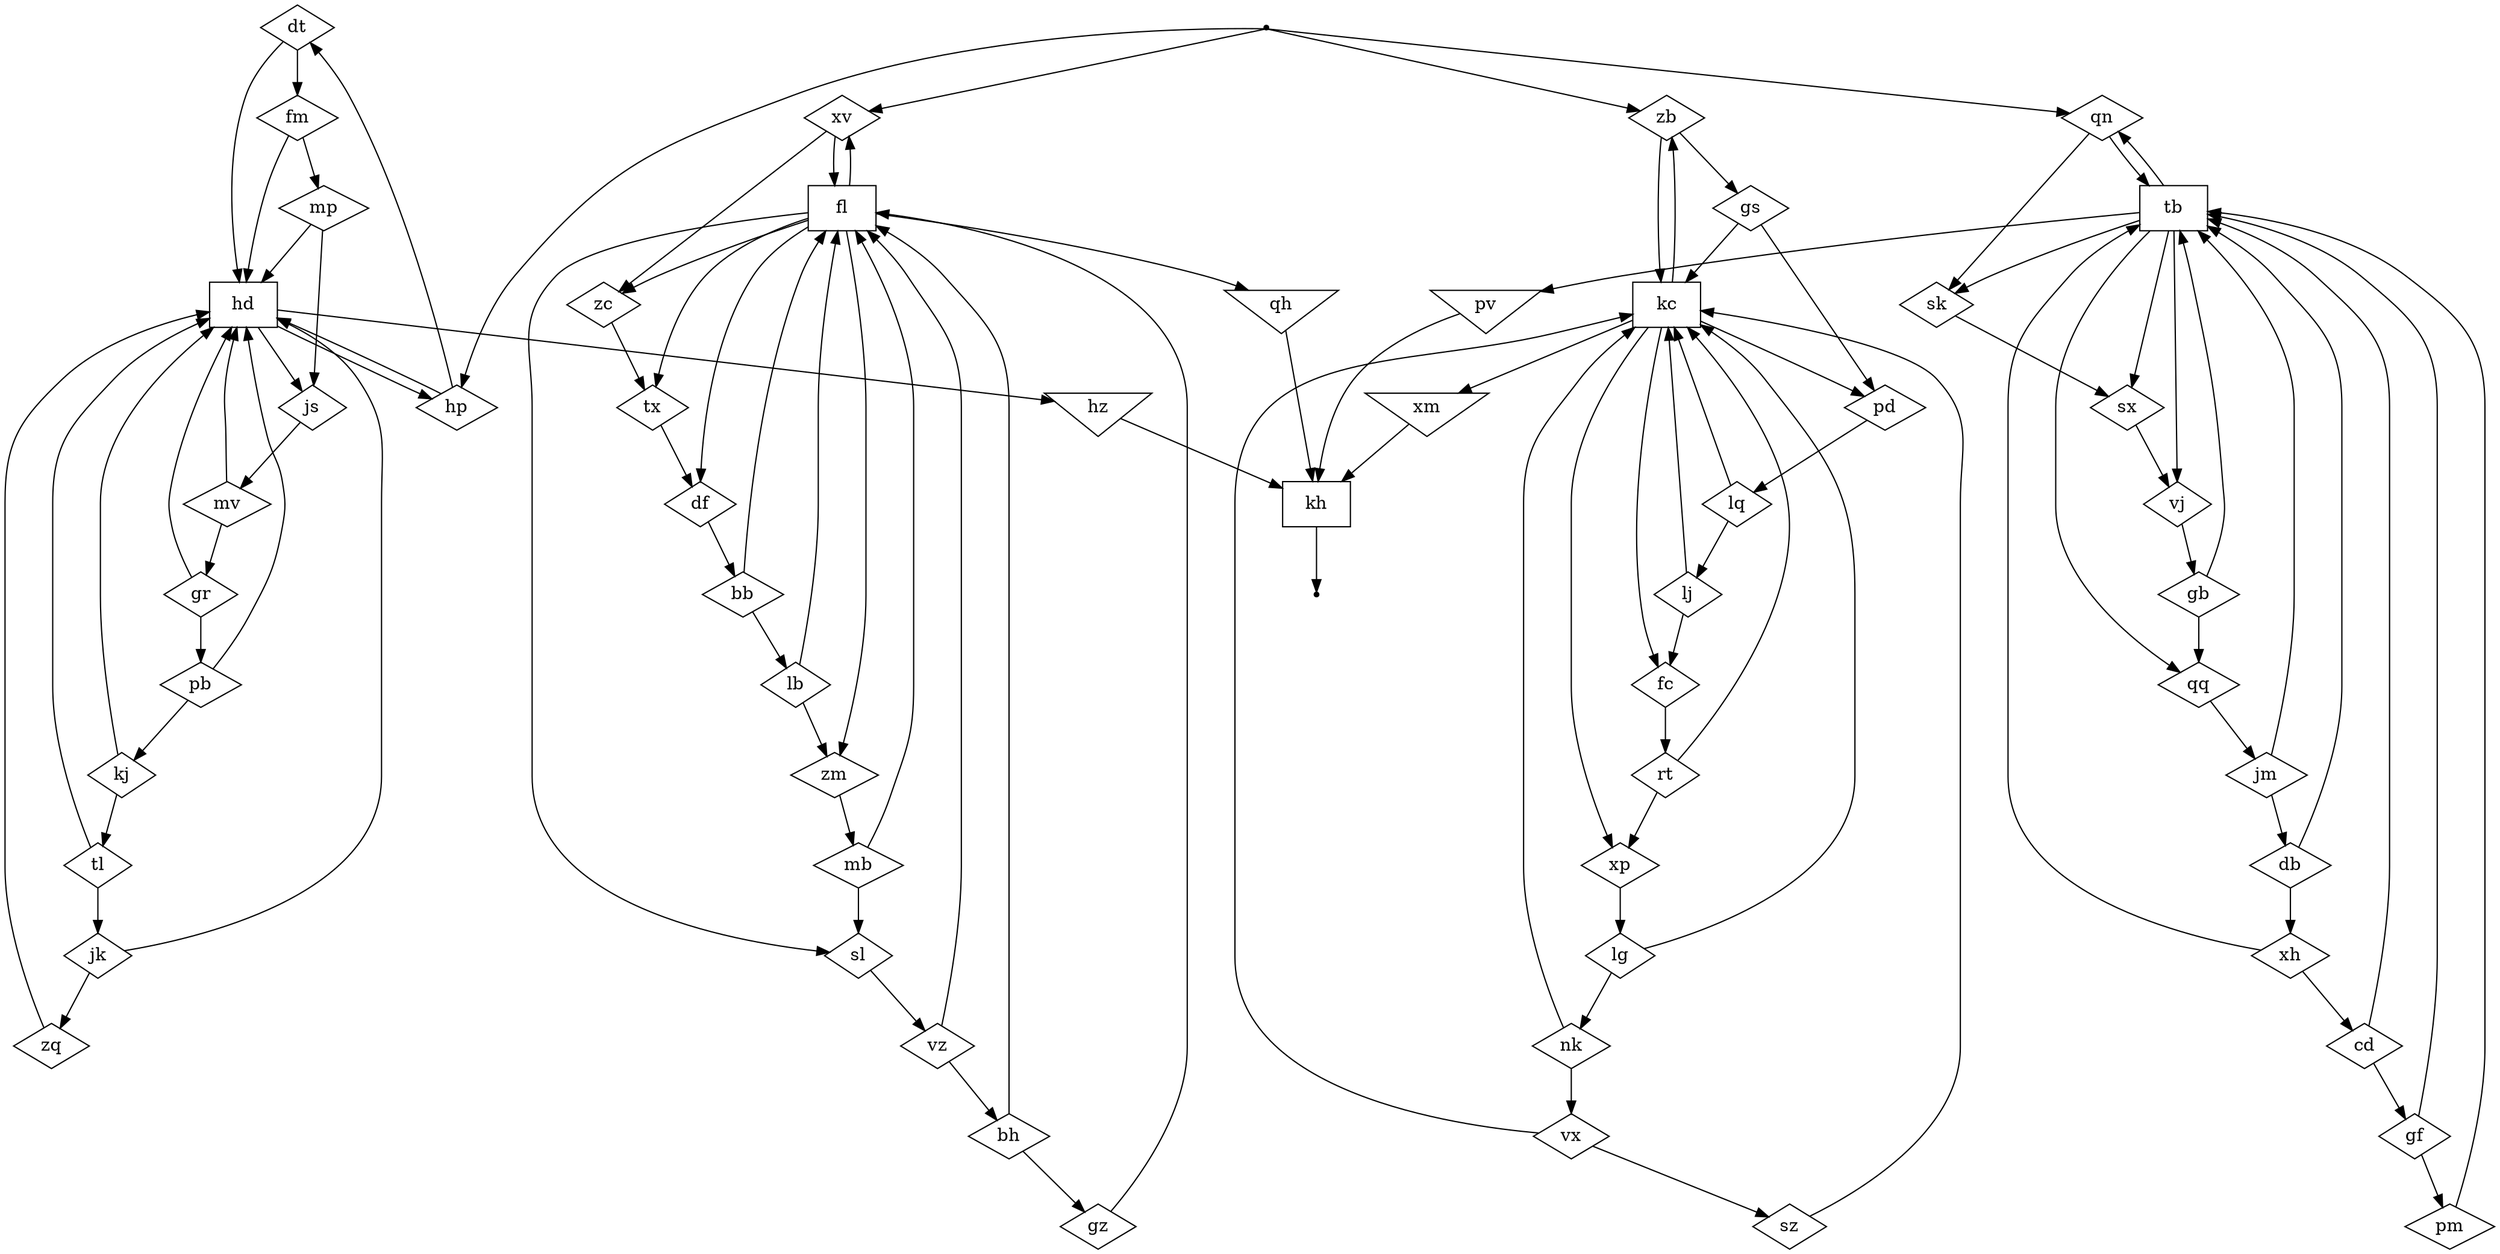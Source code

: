 digraph G {
  dt [shape=diamond];
  dt -> fm;
  dt -> hd;
  tl [shape=diamond];
  tl -> jk;
  tl -> hd;
  vx [shape=diamond];
  vx -> kc;
  vx -> sz;
  sz [shape=diamond];
  sz -> kc;
  kj [shape=diamond];
  kj -> tl;
  kj -> hd;
  pm [shape=diamond];
  pm -> tb;
  fc [shape=diamond];
  fc -> rt;
  tb [shape=box];
  tb -> sx;
  tb -> qn;
  tb -> vj;
  tb -> qq;
  tb -> sk;
  tb -> pv;
  df [shape=diamond];
  df -> bb;
  qq [shape=diamond];
  qq -> jm;
  sl [shape=diamond];
  sl -> vz;
  broadcaster [shape=point];
  broadcaster -> hp;
  broadcaster -> zb;
  broadcaster -> xv;
  broadcaster -> qn;
  pv [shape=invtriangle];
  pv -> kh;
  gf [shape=diamond];
  gf -> pm;
  gf -> tb;
  pb [shape=diamond];
  pb -> hd;
  pb -> kj;
  gr [shape=diamond];
  gr -> hd;
  gr -> pb;
  gs [shape=diamond];
  gs -> kc;
  gs -> pd;
  tx [shape=diamond];
  tx -> df;
  jm [shape=diamond];
  jm -> tb;
  jm -> db;
  bh [shape=diamond];
  bh -> fl;
  bh -> gz;
  rt [shape=diamond];
  rt -> kc;
  rt -> xp;
  qh [shape=invtriangle];
  qh -> kh;
  lb [shape=diamond];
  lb -> zm;
  lb -> fl;
  pd [shape=diamond];
  pd -> lq;
  qn [shape=diamond];
  qn -> sk;
  qn -> tb;
  gb [shape=diamond];
  gb -> qq;
  gb -> tb;
  xm [shape=invtriangle];
  xm -> kh;
  mv [shape=diamond];
  mv -> hd;
  mv -> gr;
  gz [shape=diamond];
  gz -> fl;
  js [shape=diamond];
  js -> mv;
  hp [shape=diamond];
  hp -> dt;
  hp -> hd;
  nk [shape=diamond];
  nk -> kc;
  nk -> vx;
  kh [shape=box];
  kh -> rx;
  zc [shape=diamond];
  zc -> tx;
  mp [shape=diamond];
  mp -> js;
  mp -> hd;
  zm [shape=diamond];
  zm -> mb;
  xh [shape=diamond];
  xh -> cd;
  xh -> tb;
  db [shape=diamond];
  db -> xh;
  db -> tb;
  sx [shape=diamond];
  sx -> vj;
  hz [shape=invtriangle];
  hz -> kh;
  vj [shape=diamond];
  vj -> gb;
  zq [shape=diamond];
  zq -> hd;
  lj [shape=diamond];
  lj -> fc;
  lj -> kc;
  lg [shape=diamond];
  lg -> kc;
  lg -> nk;
  fl [shape=box];
  fl -> xv;
  fl -> tx;
  fl -> sl;
  fl -> df;
  fl -> qh;
  fl -> zc;
  fl -> zm;
  kc [shape=box];
  kc -> zb;
  kc -> xp;
  kc -> pd;
  kc -> fc;
  kc -> xm;
  lq [shape=diamond];
  lq -> kc;
  lq -> lj;
  hd [shape=box];
  hd -> hp;
  hd -> js;
  hd -> hz;
  mb [shape=diamond];
  mb -> fl;
  mb -> sl;
  vz [shape=diamond];
  vz -> fl;
  vz -> bh;
  fm [shape=diamond];
  fm -> mp;
  fm -> hd;
  bb [shape=diamond];
  bb -> fl;
  bb -> lb;
  zb [shape=diamond];
  zb -> gs;
  zb -> kc;
  xp [shape=diamond];
  xp -> lg;
  jk [shape=diamond];
  jk -> zq;
  jk -> hd;
  xv [shape=diamond];
  xv -> zc;
  xv -> fl;
  sk [shape=diamond];
  sk -> sx;
  cd [shape=diamond];
  cd -> gf;
  cd -> tb;
  rx [shape=point];
}
